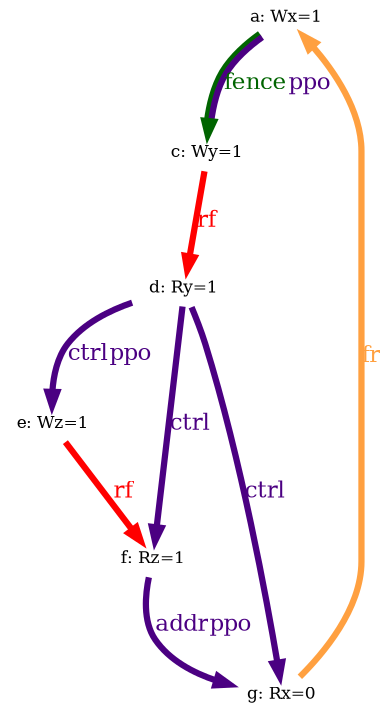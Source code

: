 digraph G {

splines=spline;
pad="0.000000";


/* the unlocked events */
eiid0 [label="a: Wx=1", shape="none", fontsize=8, pos="1.000000,1.687500!", fixedsize="false", height="0.111111", width="0.555556"];
eiid1 [label="c: Wy=1", shape="none", fontsize=8, pos="1.000000,1.125000!", fixedsize="false", height="0.111111", width="0.555556"];
eiid2 [label="d: Ry=1", shape="none", fontsize=8, pos="2.500000,2.250000!", fixedsize="false", height="0.111111", width="0.555556"];
eiid3 [label="e: Wz=1", shape="none", fontsize=8, pos="2.500000,1.687500!", fixedsize="false", height="0.111111", width="0.555556"];
eiid4 [label="f: Rz=1", shape="none", fontsize=8, pos="2.500000,1.125000!", fixedsize="false", height="0.111111", width="0.555556"];
eiid5 [label="g: Rx=0", shape="none", fontsize=8, pos="2.500000,0.562500!", fixedsize="false", height="0.111111", width="0.555556"];

/* the intra_causality_data edges */


/* the intra_causality_control edges */

/* the poi edges */
/* the rfmap edges */


/* The viewed-before edges */
eiid0 -> eiid1 [label=<<font color="darkgreen">fence</font><font color="indigo">ppo</font>>, color="darkgreen:indigo", fontsize=11, penwidth="3.000000", arrowsize="0.666700"];
eiid1 -> eiid2 [label=<<font color="red">rf</font>>, color="red", fontsize=11, penwidth="3.000000", arrowsize="0.666700"];
eiid2 -> eiid3 [label=<<font color="indigo">ctrl</font><font color="indigo">ppo</font>>, color="indigo", fontsize=11, penwidth="3.000000", arrowsize="0.666700"];
eiid2 -> eiid4 [label=<<font color="indigo">ctrl</font>>, color="indigo", fontsize=11, penwidth="3.000000", arrowsize="0.666700"];
eiid2 -> eiid5 [label=<<font color="indigo">ctrl</font>>, color="indigo", fontsize=11, penwidth="3.000000", arrowsize="0.666700"];
eiid3 -> eiid4 [label=<<font color="red">rf</font>>, color="red", fontsize=11, penwidth="3.000000", arrowsize="0.666700"];
eiid4 -> eiid5 [label=<<font color="indigo">addr</font><font color="indigo">ppo</font>>, color="indigo", fontsize=11, penwidth="3.000000", arrowsize="0.666700"];
eiid5 -> eiid0 [label=<<font color="#ffa040">fr</font>>, color="#ffa040", fontsize=11, penwidth="3.000000", arrowsize="0.666700"];
}
